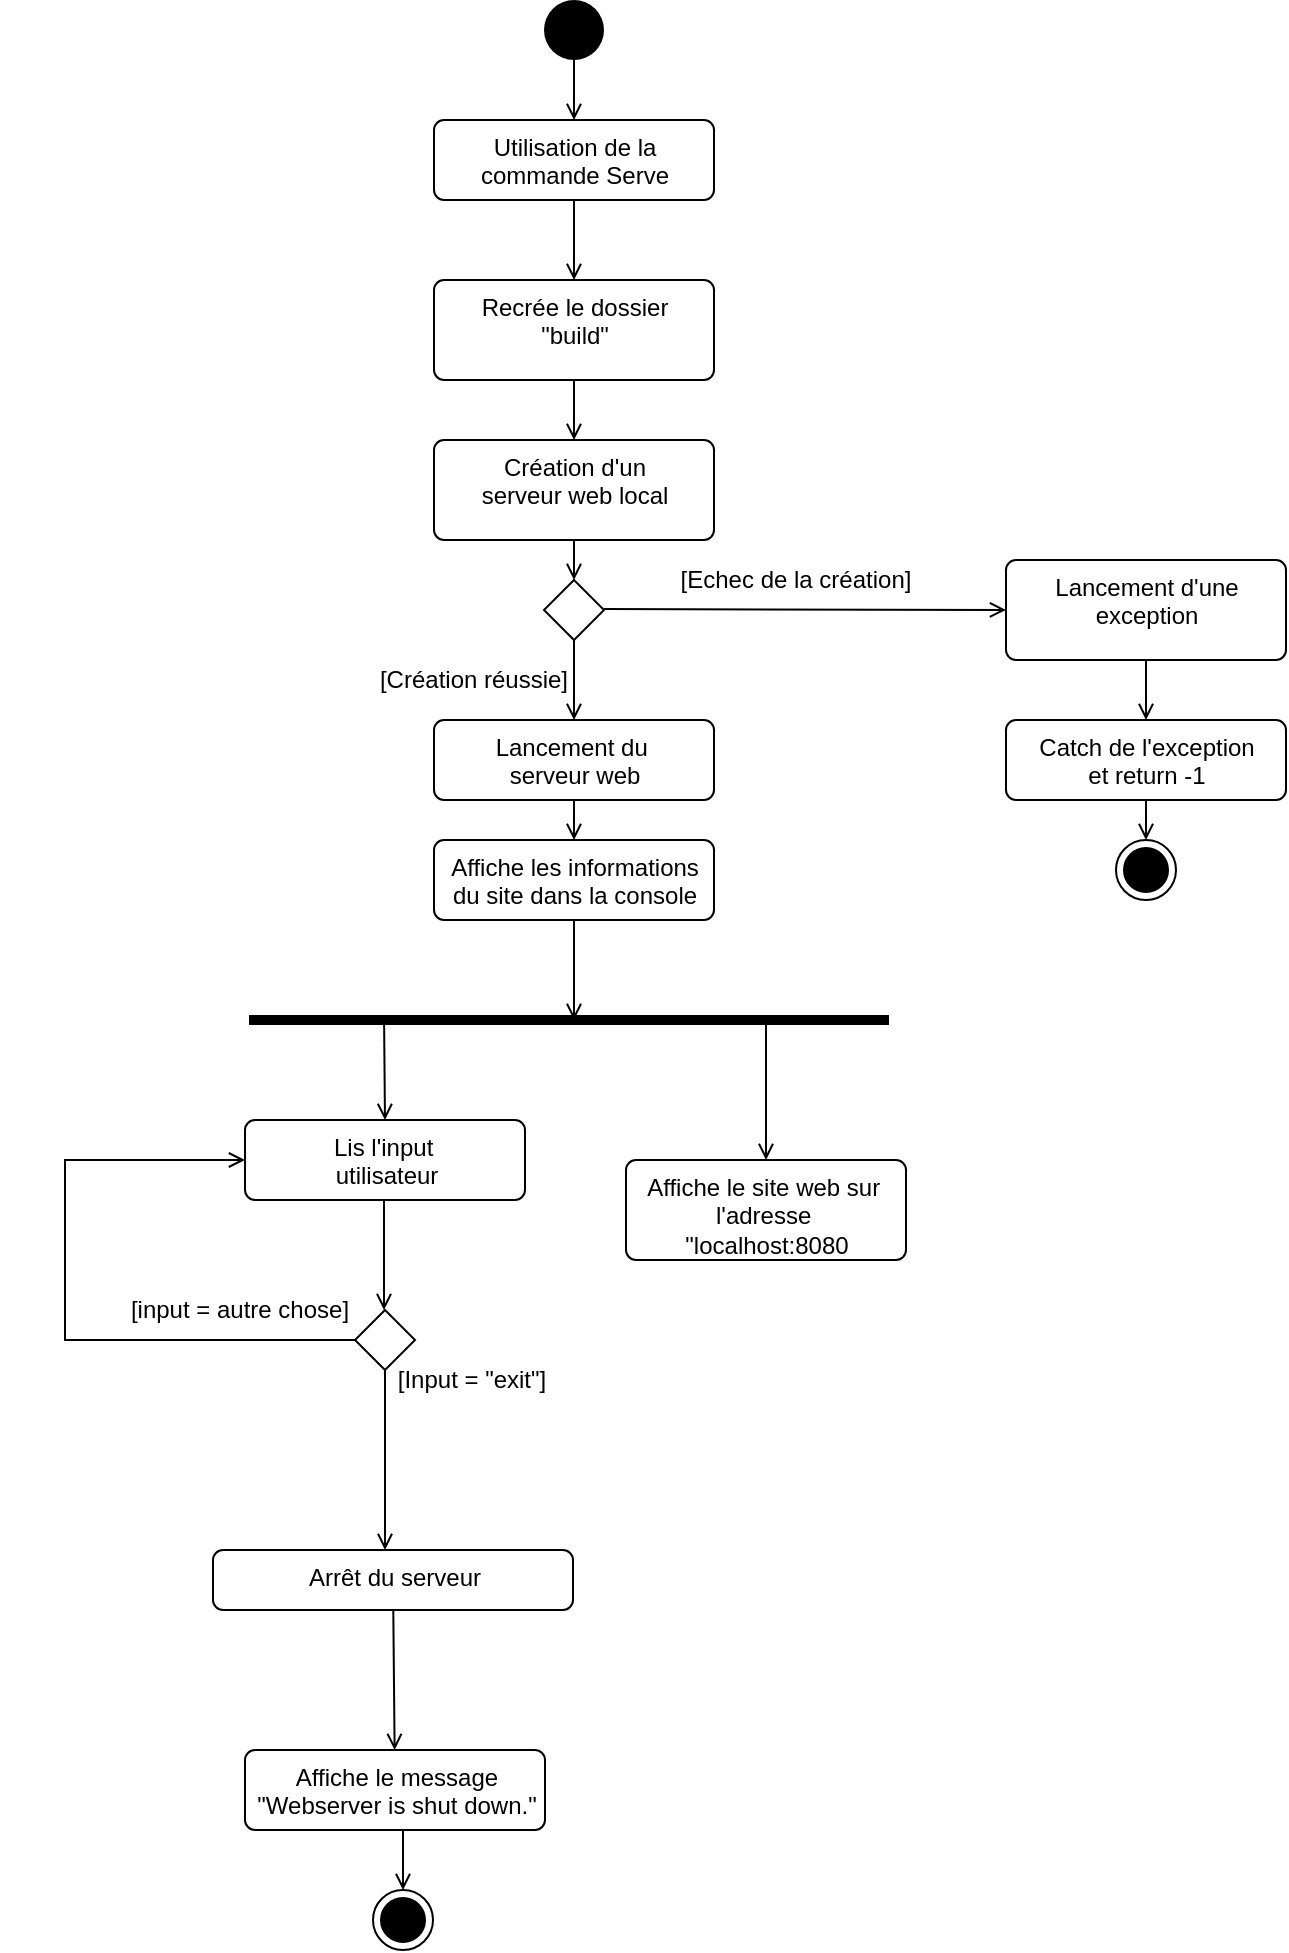 <mxfile version="16.5.3" type="device"><diagram id="GtR2aBrJxDr-qrgh62kC" name="Page-1"><mxGraphModel dx="1422" dy="766" grid="1" gridSize="10" guides="1" tooltips="1" connect="1" arrows="1" fold="1" page="1" pageScale="1" pageWidth="827" pageHeight="1169" math="0" shadow="0"><root><mxCell id="0"/><mxCell id="1" parent="0"/><mxCell id="XH8fKBZJLKtaLv0hOslC-3" value="" style="ellipse;fillColor=#000000;strokeColor=none;" parent="1" vertex="1"><mxGeometry x="399" y="40" width="30" height="30" as="geometry"/></mxCell><mxCell id="XH8fKBZJLKtaLv0hOslC-4" value="Utilisation de la &lt;br&gt;commande Serve&lt;br&gt;" style="html=1;align=center;verticalAlign=top;rounded=1;absoluteArcSize=1;arcSize=10;dashed=0;" parent="1" vertex="1"><mxGeometry x="344" y="100" width="140" height="40" as="geometry"/></mxCell><mxCell id="XH8fKBZJLKtaLv0hOslC-11" value="" style="endArrow=open;html=1;rounded=0;align=center;verticalAlign=top;endFill=0;labelBackgroundColor=none;endSize=6;exitX=0.5;exitY=1;exitDx=0;exitDy=0;entryX=0.5;entryY=0;entryDx=0;entryDy=0;" parent="1" source="XH8fKBZJLKtaLv0hOslC-3" target="XH8fKBZJLKtaLv0hOslC-4" edge="1"><mxGeometry relative="1" as="geometry"><mxPoint x="494" y="292" as="targetPoint"/></mxGeometry></mxCell><mxCell id="XH8fKBZJLKtaLv0hOslC-14" value="" style="endArrow=open;html=1;rounded=0;align=center;verticalAlign=top;endFill=0;labelBackgroundColor=none;endSize=6;exitX=0.5;exitY=1;exitDx=0;exitDy=0;" parent="1" edge="1"><mxGeometry relative="1" as="geometry"><mxPoint x="414" y="260" as="targetPoint"/><mxPoint x="414" y="230" as="sourcePoint"/></mxGeometry></mxCell><mxCell id="XH8fKBZJLKtaLv0hOslC-27" value="Création d'un&lt;br&gt;serveur web local" style="html=1;align=center;verticalAlign=top;rounded=1;absoluteArcSize=1;arcSize=10;dashed=0;" parent="1" vertex="1"><mxGeometry x="344" y="260" width="140" height="50" as="geometry"/></mxCell><mxCell id="XH8fKBZJLKtaLv0hOslC-28" value="" style="endArrow=open;html=1;rounded=0;align=center;verticalAlign=top;endFill=0;labelBackgroundColor=none;endSize=6;exitX=0.5;exitY=1;exitDx=0;exitDy=0;" parent="1" source="XH8fKBZJLKtaLv0hOslC-4" edge="1"><mxGeometry relative="1" as="geometry"><mxPoint x="414" y="180" as="targetPoint"/><mxPoint x="424" y="80" as="sourcePoint"/></mxGeometry></mxCell><mxCell id="XH8fKBZJLKtaLv0hOslC-29" value="Recrée le dossier&lt;br&gt;&quot;build&quot;" style="html=1;align=center;verticalAlign=top;rounded=1;absoluteArcSize=1;arcSize=10;dashed=0;" parent="1" vertex="1"><mxGeometry x="344" y="180" width="140" height="50" as="geometry"/></mxCell><mxCell id="XH8fKBZJLKtaLv0hOslC-32" value="" style="endArrow=open;html=1;rounded=0;align=center;verticalAlign=top;endFill=0;labelBackgroundColor=none;endSize=6;" parent="1" edge="1"><mxGeometry relative="1" as="geometry"><mxPoint x="414" y="330" as="targetPoint"/><mxPoint x="414" y="310" as="sourcePoint"/></mxGeometry></mxCell><mxCell id="XH8fKBZJLKtaLv0hOslC-33" value="" style="rhombus;" parent="1" vertex="1"><mxGeometry x="399" y="330" width="30" height="30" as="geometry"/></mxCell><mxCell id="XH8fKBZJLKtaLv0hOslC-34" value="" style="endArrow=open;html=1;rounded=0;align=center;verticalAlign=top;endFill=0;labelBackgroundColor=none;endSize=6;entryX=0;entryY=0.5;entryDx=0;entryDy=0;" parent="1" target="gxqv8Vj5Mf1Tb9yeKiSg-1" edge="1"><mxGeometry relative="1" as="geometry"><mxPoint x="625" y="345" as="targetPoint"/><mxPoint x="429" y="344.5" as="sourcePoint"/><Array as="points"/></mxGeometry></mxCell><mxCell id="XH8fKBZJLKtaLv0hOslC-35" value="[Echec de la création]" style="text;html=1;strokeColor=none;fillColor=none;align=center;verticalAlign=middle;whiteSpace=wrap;rounded=0;" parent="1" vertex="1"><mxGeometry x="440" y="320" width="170" height="20" as="geometry"/></mxCell><mxCell id="XH8fKBZJLKtaLv0hOslC-40" value="" style="endArrow=open;html=1;rounded=0;align=center;verticalAlign=top;endFill=0;labelBackgroundColor=none;endSize=6;exitX=0.5;exitY=1;exitDx=0;exitDy=0;" parent="1" source="XH8fKBZJLKtaLv0hOslC-33" edge="1"><mxGeometry relative="1" as="geometry"><mxPoint x="414" y="400" as="targetPoint"/><mxPoint x="414" y="370" as="sourcePoint"/></mxGeometry></mxCell><mxCell id="XH8fKBZJLKtaLv0hOslC-41" value="Lancement du&amp;nbsp;&lt;br&gt;serveur web" style="html=1;align=center;verticalAlign=top;rounded=1;absoluteArcSize=1;arcSize=10;dashed=0;" parent="1" vertex="1"><mxGeometry x="344" y="400" width="140" height="40" as="geometry"/></mxCell><mxCell id="XH8fKBZJLKtaLv0hOslC-43" value="[Création réussie]" style="text;html=1;strokeColor=none;fillColor=none;align=center;verticalAlign=middle;whiteSpace=wrap;rounded=0;" parent="1" vertex="1"><mxGeometry x="244" y="370" width="240" height="20" as="geometry"/></mxCell><mxCell id="XH8fKBZJLKtaLv0hOslC-44" value="" style="html=1;points=[];perimeter=orthogonalPerimeter;fillColor=#000000;strokeColor=none;rotation=90;" parent="1" vertex="1"><mxGeometry x="409" y="390" width="5" height="320" as="geometry"/></mxCell><mxCell id="XH8fKBZJLKtaLv0hOslC-46" value="" style="endArrow=open;html=1;rounded=0;align=center;verticalAlign=top;endFill=0;labelBackgroundColor=none;endSize=6;exitX=0.5;exitY=1;exitDx=0;exitDy=0;" parent="1" source="XH8fKBZJLKtaLv0hOslC-41" edge="1"><mxGeometry relative="1" as="geometry"><mxPoint x="414" y="460" as="targetPoint"/><mxPoint x="424" y="390" as="sourcePoint"/></mxGeometry></mxCell><mxCell id="XH8fKBZJLKtaLv0hOslC-50" value="Affiche le message&lt;br&gt;&quot;Webserver is shut down.&quot;" style="html=1;align=center;verticalAlign=top;rounded=1;absoluteArcSize=1;arcSize=10;dashed=0;" parent="1" vertex="1"><mxGeometry x="249.5" y="915" width="150" height="40" as="geometry"/></mxCell><mxCell id="XH8fKBZJLKtaLv0hOslC-64" value="" style="ellipse;html=1;shape=endState;fillColor=#000000;strokeColor=#000000;" parent="1" vertex="1"><mxGeometry x="313.5" y="985" width="30" height="30" as="geometry"/></mxCell><mxCell id="XH8fKBZJLKtaLv0hOslC-66" value="" style="endArrow=open;html=1;rounded=0;align=center;verticalAlign=top;endFill=0;labelBackgroundColor=none;endSize=6;entryX=0.5;entryY=0;entryDx=0;entryDy=0;" parent="1" target="XH8fKBZJLKtaLv0hOslC-64" edge="1"><mxGeometry relative="1" as="geometry"><mxPoint x="359.02" y="892" as="targetPoint"/><mxPoint x="328.5" y="955" as="sourcePoint"/></mxGeometry></mxCell><mxCell id="XH8fKBZJLKtaLv0hOslC-67" value="" style="ellipse;html=1;shape=endState;fillColor=#000000;strokeColor=#000000;" parent="1" vertex="1"><mxGeometry x="685" y="460" width="30" height="30" as="geometry"/></mxCell><mxCell id="XH8fKBZJLKtaLv0hOslC-69" value="" style="endArrow=open;html=1;rounded=0;align=center;verticalAlign=top;endFill=0;labelBackgroundColor=none;endSize=6;exitX=0.5;exitY=1;exitDx=0;exitDy=0;" parent="1" source="gxqv8Vj5Mf1Tb9yeKiSg-1" edge="1"><mxGeometry relative="1" as="geometry"><mxPoint x="700" y="400" as="targetPoint"/><mxPoint x="640" y="360" as="sourcePoint"/><Array as="points"/></mxGeometry></mxCell><mxCell id="XH8fKBZJLKtaLv0hOslC-70" value="Catch de l'exception&lt;br&gt;et return -1" style="html=1;align=center;verticalAlign=top;rounded=1;absoluteArcSize=1;arcSize=10;dashed=0;" parent="1" vertex="1"><mxGeometry x="630" y="400" width="140" height="40" as="geometry"/></mxCell><mxCell id="gxqv8Vj5Mf1Tb9yeKiSg-1" value="Lancement d'une&lt;br&gt;exception" style="html=1;align=center;verticalAlign=top;rounded=1;absoluteArcSize=1;arcSize=10;dashed=0;" vertex="1" parent="1"><mxGeometry x="630" y="320" width="140" height="50" as="geometry"/></mxCell><mxCell id="gxqv8Vj5Mf1Tb9yeKiSg-3" value="" style="endArrow=open;html=1;rounded=0;align=center;verticalAlign=top;endFill=0;labelBackgroundColor=none;endSize=6;exitX=0.5;exitY=1;exitDx=0;exitDy=0;entryX=0.5;entryY=0;entryDx=0;entryDy=0;" edge="1" parent="1" source="XH8fKBZJLKtaLv0hOslC-70" target="XH8fKBZJLKtaLv0hOslC-67"><mxGeometry relative="1" as="geometry"><mxPoint x="710" y="410" as="targetPoint"/><mxPoint x="710" y="380" as="sourcePoint"/><Array as="points"/></mxGeometry></mxCell><mxCell id="gxqv8Vj5Mf1Tb9yeKiSg-4" value="" style="endArrow=open;html=1;rounded=0;align=center;verticalAlign=top;endFill=0;labelBackgroundColor=none;endSize=6;entryX=0.5;entryY=0;entryDx=0;entryDy=0;exitX=0.1;exitY=0.789;exitDx=0;exitDy=0;exitPerimeter=0;" edge="1" parent="1" source="XH8fKBZJLKtaLv0hOslC-44" target="gxqv8Vj5Mf1Tb9yeKiSg-6"><mxGeometry relative="1" as="geometry"><mxPoint x="320" y="545" as="targetPoint"/><mxPoint x="320" y="490" as="sourcePoint"/></mxGeometry></mxCell><mxCell id="gxqv8Vj5Mf1Tb9yeKiSg-5" value="" style="endArrow=open;html=1;rounded=0;align=center;verticalAlign=top;endFill=0;labelBackgroundColor=none;endSize=6;entryX=0.5;entryY=0;entryDx=0;entryDy=0;" edge="1" parent="1" target="gxqv8Vj5Mf1Tb9yeKiSg-20"><mxGeometry relative="1" as="geometry"><mxPoint x="500" y="545" as="targetPoint"/><mxPoint x="510" y="550" as="sourcePoint"/></mxGeometry></mxCell><mxCell id="gxqv8Vj5Mf1Tb9yeKiSg-6" value="Lis l'input&amp;nbsp;&lt;br&gt;utilisateur" style="html=1;align=center;verticalAlign=top;rounded=1;absoluteArcSize=1;arcSize=10;dashed=0;" vertex="1" parent="1"><mxGeometry x="249.5" y="600" width="140" height="40" as="geometry"/></mxCell><mxCell id="gxqv8Vj5Mf1Tb9yeKiSg-7" value="" style="endArrow=open;html=1;rounded=0;align=center;verticalAlign=top;endFill=0;labelBackgroundColor=none;endSize=6;" edge="1" parent="1"><mxGeometry relative="1" as="geometry"><mxPoint x="319" y="695" as="targetPoint"/><mxPoint x="319" y="640" as="sourcePoint"/></mxGeometry></mxCell><mxCell id="gxqv8Vj5Mf1Tb9yeKiSg-9" value="" style="rhombus;" vertex="1" parent="1"><mxGeometry x="304.5" y="695" width="30" height="30" as="geometry"/></mxCell><mxCell id="gxqv8Vj5Mf1Tb9yeKiSg-11" value="" style="endArrow=open;html=1;rounded=0;align=center;verticalAlign=top;endFill=0;labelBackgroundColor=none;endSize=6;exitX=0.5;exitY=1;exitDx=0;exitDy=0;" edge="1" parent="1" source="gxqv8Vj5Mf1Tb9yeKiSg-9"><mxGeometry relative="1" as="geometry"><mxPoint x="319.5" y="815" as="targetPoint"/><mxPoint x="420.5" y="815" as="sourcePoint"/></mxGeometry></mxCell><mxCell id="gxqv8Vj5Mf1Tb9yeKiSg-12" value="[Input = &quot;exit&quot;]" style="text;html=1;strokeColor=none;fillColor=none;align=center;verticalAlign=middle;whiteSpace=wrap;rounded=0;" vertex="1" parent="1"><mxGeometry x="243" y="720" width="240" height="20" as="geometry"/></mxCell><mxCell id="gxqv8Vj5Mf1Tb9yeKiSg-13" value="[input = autre chose]" style="text;html=1;strokeColor=none;fillColor=none;align=center;verticalAlign=middle;whiteSpace=wrap;rounded=0;" vertex="1" parent="1"><mxGeometry x="127" y="685" width="240" height="20" as="geometry"/></mxCell><mxCell id="gxqv8Vj5Mf1Tb9yeKiSg-14" value="" style="endArrow=open;html=1;rounded=0;align=center;verticalAlign=top;endFill=0;labelBackgroundColor=none;endSize=6;exitX=0;exitY=0.5;exitDx=0;exitDy=0;entryX=0;entryY=0.5;entryDx=0;entryDy=0;" edge="1" parent="1" source="gxqv8Vj5Mf1Tb9yeKiSg-9" target="gxqv8Vj5Mf1Tb9yeKiSg-6"><mxGeometry relative="1" as="geometry"><mxPoint x="159.5" y="615" as="targetPoint"/><mxPoint x="420.5" y="815" as="sourcePoint"/><Array as="points"><mxPoint x="159.5" y="710"/><mxPoint x="159.5" y="620"/><mxPoint x="209.5" y="620"/><mxPoint x="229.5" y="620"/></Array></mxGeometry></mxCell><mxCell id="gxqv8Vj5Mf1Tb9yeKiSg-15" value="Arrêt du serveur" style="html=1;align=center;verticalAlign=top;rounded=1;absoluteArcSize=1;arcSize=10;dashed=0;" vertex="1" parent="1"><mxGeometry x="233.5" y="815" width="180" height="30" as="geometry"/></mxCell><mxCell id="gxqv8Vj5Mf1Tb9yeKiSg-16" value="" style="endArrow=open;html=1;rounded=0;align=center;verticalAlign=top;endFill=0;labelBackgroundColor=none;endSize=6;" edge="1" parent="1" source="gxqv8Vj5Mf1Tb9yeKiSg-15" target="XH8fKBZJLKtaLv0hOslC-50"><mxGeometry relative="1" as="geometry"><mxPoint x="329.5" y="825" as="targetPoint"/><mxPoint x="329.5" y="735" as="sourcePoint"/></mxGeometry></mxCell><mxCell id="gxqv8Vj5Mf1Tb9yeKiSg-18" value="Affiche les informations&lt;br&gt;du site dans la console" style="html=1;align=center;verticalAlign=top;rounded=1;absoluteArcSize=1;arcSize=10;dashed=0;" vertex="1" parent="1"><mxGeometry x="344" y="460" width="140" height="40" as="geometry"/></mxCell><mxCell id="gxqv8Vj5Mf1Tb9yeKiSg-19" value="" style="endArrow=open;html=1;rounded=0;align=center;verticalAlign=top;endFill=0;labelBackgroundColor=none;endSize=6;exitX=0.5;exitY=1;exitDx=0;exitDy=0;" edge="1" parent="1" source="gxqv8Vj5Mf1Tb9yeKiSg-18"><mxGeometry relative="1" as="geometry"><mxPoint x="414" y="550" as="targetPoint"/><mxPoint x="414" y="530" as="sourcePoint"/></mxGeometry></mxCell><mxCell id="gxqv8Vj5Mf1Tb9yeKiSg-20" value="Affiche le site web sur&amp;nbsp;&lt;br&gt;l'adresse&amp;nbsp;&lt;br&gt;&quot;localhost:8080" style="html=1;align=center;verticalAlign=top;rounded=1;absoluteArcSize=1;arcSize=10;dashed=0;" vertex="1" parent="1"><mxGeometry x="440" y="620" width="140" height="50" as="geometry"/></mxCell></root></mxGraphModel></diagram></mxfile>
